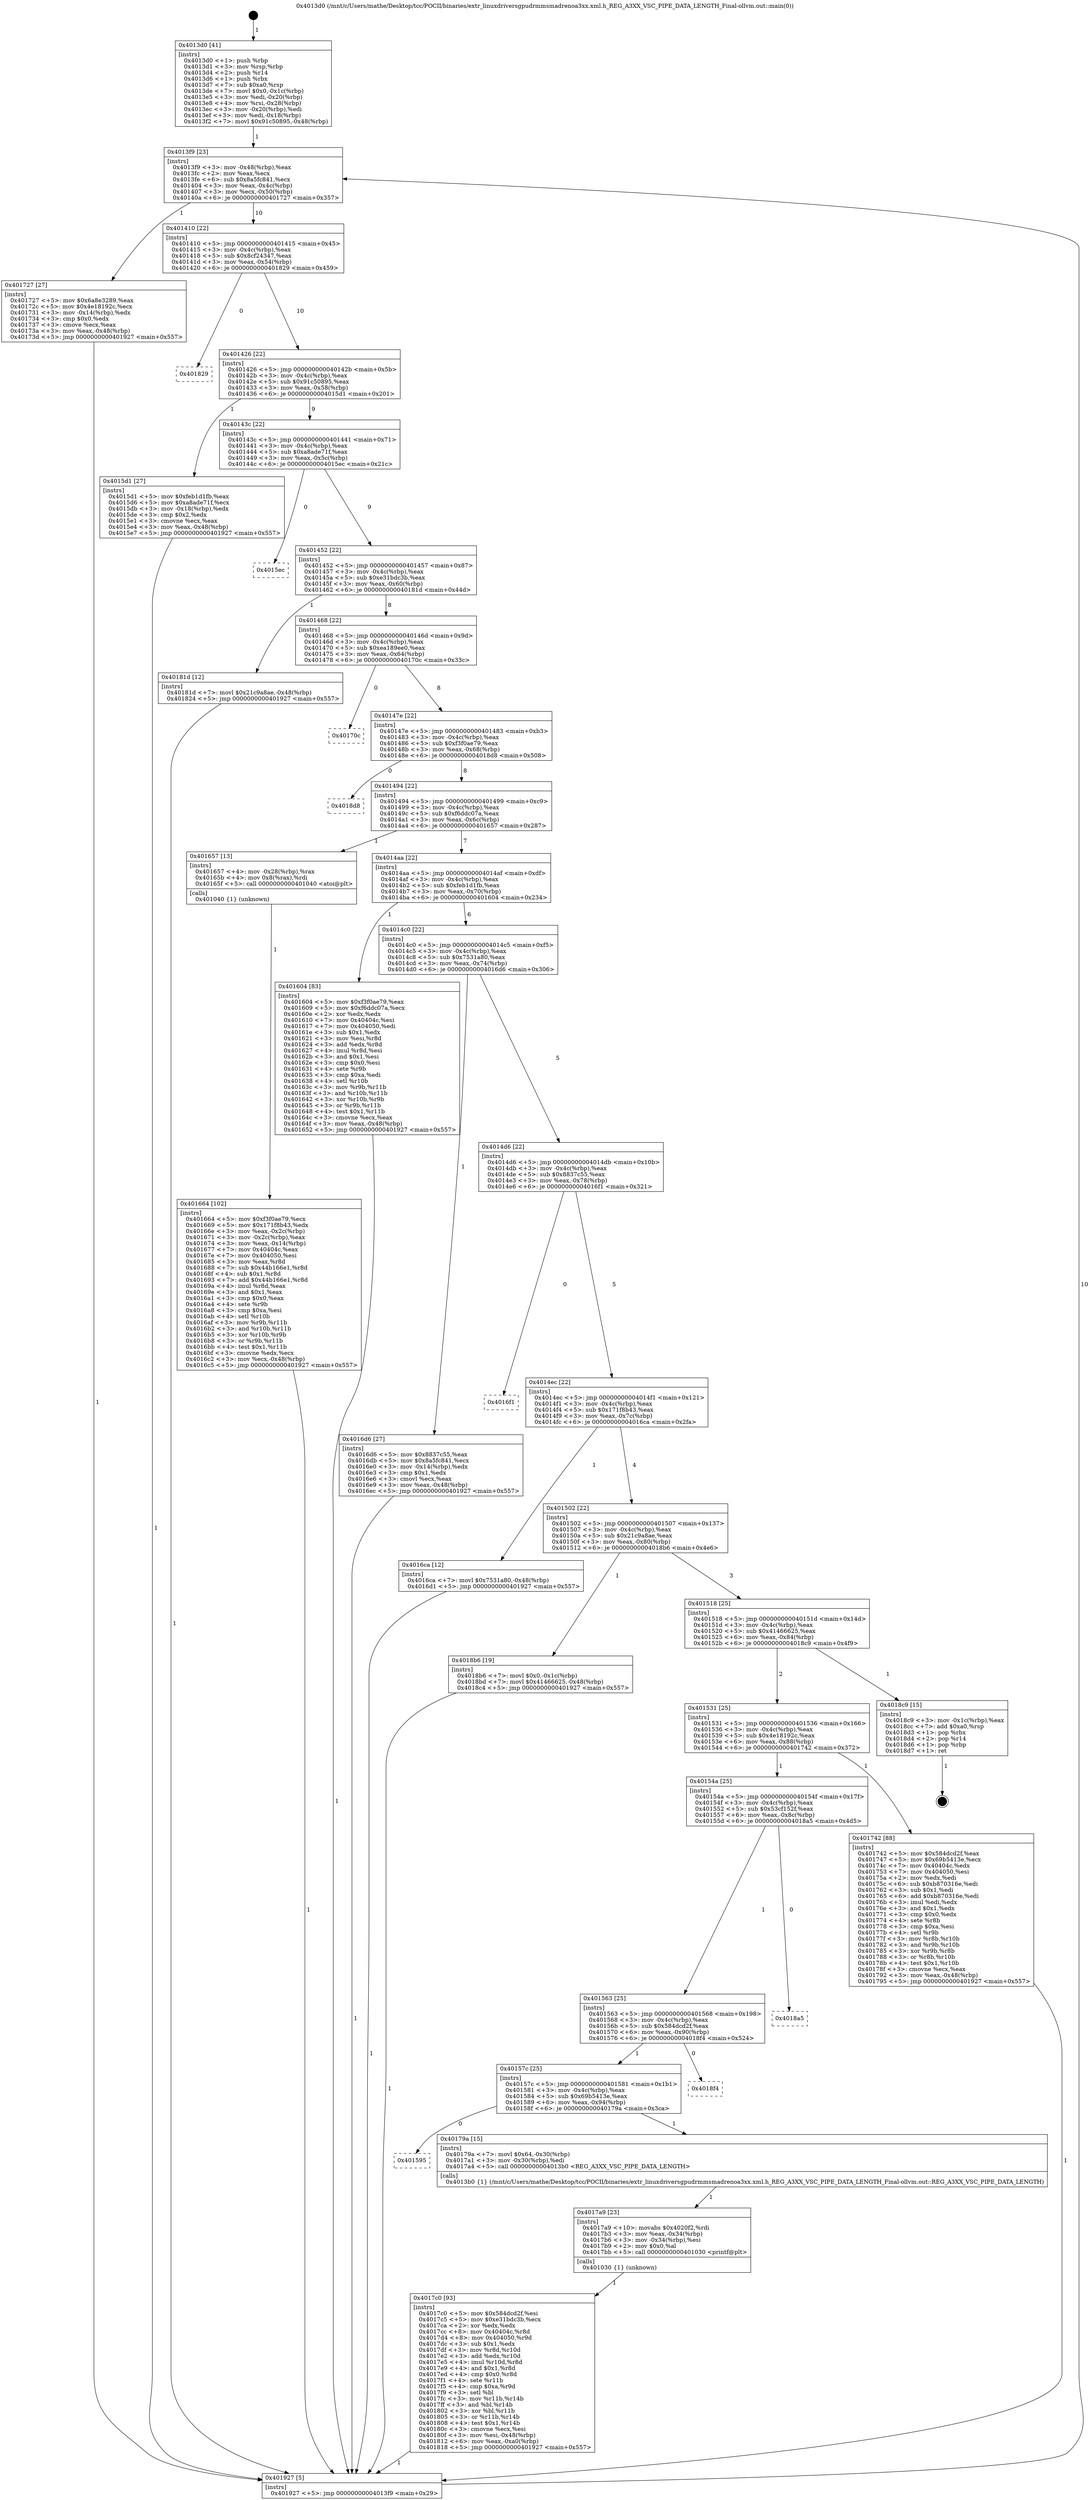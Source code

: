 digraph "0x4013d0" {
  label = "0x4013d0 (/mnt/c/Users/mathe/Desktop/tcc/POCII/binaries/extr_linuxdriversgpudrmmsmadrenoa3xx.xml.h_REG_A3XX_VSC_PIPE_DATA_LENGTH_Final-ollvm.out::main(0))"
  labelloc = "t"
  node[shape=record]

  Entry [label="",width=0.3,height=0.3,shape=circle,fillcolor=black,style=filled]
  "0x4013f9" [label="{
     0x4013f9 [23]\l
     | [instrs]\l
     &nbsp;&nbsp;0x4013f9 \<+3\>: mov -0x48(%rbp),%eax\l
     &nbsp;&nbsp;0x4013fc \<+2\>: mov %eax,%ecx\l
     &nbsp;&nbsp;0x4013fe \<+6\>: sub $0x8a5fc841,%ecx\l
     &nbsp;&nbsp;0x401404 \<+3\>: mov %eax,-0x4c(%rbp)\l
     &nbsp;&nbsp;0x401407 \<+3\>: mov %ecx,-0x50(%rbp)\l
     &nbsp;&nbsp;0x40140a \<+6\>: je 0000000000401727 \<main+0x357\>\l
  }"]
  "0x401727" [label="{
     0x401727 [27]\l
     | [instrs]\l
     &nbsp;&nbsp;0x401727 \<+5\>: mov $0x6a8e3289,%eax\l
     &nbsp;&nbsp;0x40172c \<+5\>: mov $0x4e18192c,%ecx\l
     &nbsp;&nbsp;0x401731 \<+3\>: mov -0x14(%rbp),%edx\l
     &nbsp;&nbsp;0x401734 \<+3\>: cmp $0x0,%edx\l
     &nbsp;&nbsp;0x401737 \<+3\>: cmove %ecx,%eax\l
     &nbsp;&nbsp;0x40173a \<+3\>: mov %eax,-0x48(%rbp)\l
     &nbsp;&nbsp;0x40173d \<+5\>: jmp 0000000000401927 \<main+0x557\>\l
  }"]
  "0x401410" [label="{
     0x401410 [22]\l
     | [instrs]\l
     &nbsp;&nbsp;0x401410 \<+5\>: jmp 0000000000401415 \<main+0x45\>\l
     &nbsp;&nbsp;0x401415 \<+3\>: mov -0x4c(%rbp),%eax\l
     &nbsp;&nbsp;0x401418 \<+5\>: sub $0x8cf24347,%eax\l
     &nbsp;&nbsp;0x40141d \<+3\>: mov %eax,-0x54(%rbp)\l
     &nbsp;&nbsp;0x401420 \<+6\>: je 0000000000401829 \<main+0x459\>\l
  }"]
  Exit [label="",width=0.3,height=0.3,shape=circle,fillcolor=black,style=filled,peripheries=2]
  "0x401829" [label="{
     0x401829\l
  }", style=dashed]
  "0x401426" [label="{
     0x401426 [22]\l
     | [instrs]\l
     &nbsp;&nbsp;0x401426 \<+5\>: jmp 000000000040142b \<main+0x5b\>\l
     &nbsp;&nbsp;0x40142b \<+3\>: mov -0x4c(%rbp),%eax\l
     &nbsp;&nbsp;0x40142e \<+5\>: sub $0x91c50895,%eax\l
     &nbsp;&nbsp;0x401433 \<+3\>: mov %eax,-0x58(%rbp)\l
     &nbsp;&nbsp;0x401436 \<+6\>: je 00000000004015d1 \<main+0x201\>\l
  }"]
  "0x4017c0" [label="{
     0x4017c0 [93]\l
     | [instrs]\l
     &nbsp;&nbsp;0x4017c0 \<+5\>: mov $0x584dcd2f,%esi\l
     &nbsp;&nbsp;0x4017c5 \<+5\>: mov $0xe31bdc3b,%ecx\l
     &nbsp;&nbsp;0x4017ca \<+2\>: xor %edx,%edx\l
     &nbsp;&nbsp;0x4017cc \<+8\>: mov 0x40404c,%r8d\l
     &nbsp;&nbsp;0x4017d4 \<+8\>: mov 0x404050,%r9d\l
     &nbsp;&nbsp;0x4017dc \<+3\>: sub $0x1,%edx\l
     &nbsp;&nbsp;0x4017df \<+3\>: mov %r8d,%r10d\l
     &nbsp;&nbsp;0x4017e2 \<+3\>: add %edx,%r10d\l
     &nbsp;&nbsp;0x4017e5 \<+4\>: imul %r10d,%r8d\l
     &nbsp;&nbsp;0x4017e9 \<+4\>: and $0x1,%r8d\l
     &nbsp;&nbsp;0x4017ed \<+4\>: cmp $0x0,%r8d\l
     &nbsp;&nbsp;0x4017f1 \<+4\>: sete %r11b\l
     &nbsp;&nbsp;0x4017f5 \<+4\>: cmp $0xa,%r9d\l
     &nbsp;&nbsp;0x4017f9 \<+3\>: setl %bl\l
     &nbsp;&nbsp;0x4017fc \<+3\>: mov %r11b,%r14b\l
     &nbsp;&nbsp;0x4017ff \<+3\>: and %bl,%r14b\l
     &nbsp;&nbsp;0x401802 \<+3\>: xor %bl,%r11b\l
     &nbsp;&nbsp;0x401805 \<+3\>: or %r11b,%r14b\l
     &nbsp;&nbsp;0x401808 \<+4\>: test $0x1,%r14b\l
     &nbsp;&nbsp;0x40180c \<+3\>: cmovne %ecx,%esi\l
     &nbsp;&nbsp;0x40180f \<+3\>: mov %esi,-0x48(%rbp)\l
     &nbsp;&nbsp;0x401812 \<+6\>: mov %eax,-0xa0(%rbp)\l
     &nbsp;&nbsp;0x401818 \<+5\>: jmp 0000000000401927 \<main+0x557\>\l
  }"]
  "0x4015d1" [label="{
     0x4015d1 [27]\l
     | [instrs]\l
     &nbsp;&nbsp;0x4015d1 \<+5\>: mov $0xfeb1d1fb,%eax\l
     &nbsp;&nbsp;0x4015d6 \<+5\>: mov $0xa8ade71f,%ecx\l
     &nbsp;&nbsp;0x4015db \<+3\>: mov -0x18(%rbp),%edx\l
     &nbsp;&nbsp;0x4015de \<+3\>: cmp $0x2,%edx\l
     &nbsp;&nbsp;0x4015e1 \<+3\>: cmovne %ecx,%eax\l
     &nbsp;&nbsp;0x4015e4 \<+3\>: mov %eax,-0x48(%rbp)\l
     &nbsp;&nbsp;0x4015e7 \<+5\>: jmp 0000000000401927 \<main+0x557\>\l
  }"]
  "0x40143c" [label="{
     0x40143c [22]\l
     | [instrs]\l
     &nbsp;&nbsp;0x40143c \<+5\>: jmp 0000000000401441 \<main+0x71\>\l
     &nbsp;&nbsp;0x401441 \<+3\>: mov -0x4c(%rbp),%eax\l
     &nbsp;&nbsp;0x401444 \<+5\>: sub $0xa8ade71f,%eax\l
     &nbsp;&nbsp;0x401449 \<+3\>: mov %eax,-0x5c(%rbp)\l
     &nbsp;&nbsp;0x40144c \<+6\>: je 00000000004015ec \<main+0x21c\>\l
  }"]
  "0x401927" [label="{
     0x401927 [5]\l
     | [instrs]\l
     &nbsp;&nbsp;0x401927 \<+5\>: jmp 00000000004013f9 \<main+0x29\>\l
  }"]
  "0x4013d0" [label="{
     0x4013d0 [41]\l
     | [instrs]\l
     &nbsp;&nbsp;0x4013d0 \<+1\>: push %rbp\l
     &nbsp;&nbsp;0x4013d1 \<+3\>: mov %rsp,%rbp\l
     &nbsp;&nbsp;0x4013d4 \<+2\>: push %r14\l
     &nbsp;&nbsp;0x4013d6 \<+1\>: push %rbx\l
     &nbsp;&nbsp;0x4013d7 \<+7\>: sub $0xa0,%rsp\l
     &nbsp;&nbsp;0x4013de \<+7\>: movl $0x0,-0x1c(%rbp)\l
     &nbsp;&nbsp;0x4013e5 \<+3\>: mov %edi,-0x20(%rbp)\l
     &nbsp;&nbsp;0x4013e8 \<+4\>: mov %rsi,-0x28(%rbp)\l
     &nbsp;&nbsp;0x4013ec \<+3\>: mov -0x20(%rbp),%edi\l
     &nbsp;&nbsp;0x4013ef \<+3\>: mov %edi,-0x18(%rbp)\l
     &nbsp;&nbsp;0x4013f2 \<+7\>: movl $0x91c50895,-0x48(%rbp)\l
  }"]
  "0x4017a9" [label="{
     0x4017a9 [23]\l
     | [instrs]\l
     &nbsp;&nbsp;0x4017a9 \<+10\>: movabs $0x4020f2,%rdi\l
     &nbsp;&nbsp;0x4017b3 \<+3\>: mov %eax,-0x34(%rbp)\l
     &nbsp;&nbsp;0x4017b6 \<+3\>: mov -0x34(%rbp),%esi\l
     &nbsp;&nbsp;0x4017b9 \<+2\>: mov $0x0,%al\l
     &nbsp;&nbsp;0x4017bb \<+5\>: call 0000000000401030 \<printf@plt\>\l
     | [calls]\l
     &nbsp;&nbsp;0x401030 \{1\} (unknown)\l
  }"]
  "0x4015ec" [label="{
     0x4015ec\l
  }", style=dashed]
  "0x401452" [label="{
     0x401452 [22]\l
     | [instrs]\l
     &nbsp;&nbsp;0x401452 \<+5\>: jmp 0000000000401457 \<main+0x87\>\l
     &nbsp;&nbsp;0x401457 \<+3\>: mov -0x4c(%rbp),%eax\l
     &nbsp;&nbsp;0x40145a \<+5\>: sub $0xe31bdc3b,%eax\l
     &nbsp;&nbsp;0x40145f \<+3\>: mov %eax,-0x60(%rbp)\l
     &nbsp;&nbsp;0x401462 \<+6\>: je 000000000040181d \<main+0x44d\>\l
  }"]
  "0x401595" [label="{
     0x401595\l
  }", style=dashed]
  "0x40181d" [label="{
     0x40181d [12]\l
     | [instrs]\l
     &nbsp;&nbsp;0x40181d \<+7\>: movl $0x21c9a8ae,-0x48(%rbp)\l
     &nbsp;&nbsp;0x401824 \<+5\>: jmp 0000000000401927 \<main+0x557\>\l
  }"]
  "0x401468" [label="{
     0x401468 [22]\l
     | [instrs]\l
     &nbsp;&nbsp;0x401468 \<+5\>: jmp 000000000040146d \<main+0x9d\>\l
     &nbsp;&nbsp;0x40146d \<+3\>: mov -0x4c(%rbp),%eax\l
     &nbsp;&nbsp;0x401470 \<+5\>: sub $0xea189ee0,%eax\l
     &nbsp;&nbsp;0x401475 \<+3\>: mov %eax,-0x64(%rbp)\l
     &nbsp;&nbsp;0x401478 \<+6\>: je 000000000040170c \<main+0x33c\>\l
  }"]
  "0x40179a" [label="{
     0x40179a [15]\l
     | [instrs]\l
     &nbsp;&nbsp;0x40179a \<+7\>: movl $0x64,-0x30(%rbp)\l
     &nbsp;&nbsp;0x4017a1 \<+3\>: mov -0x30(%rbp),%edi\l
     &nbsp;&nbsp;0x4017a4 \<+5\>: call 00000000004013b0 \<REG_A3XX_VSC_PIPE_DATA_LENGTH\>\l
     | [calls]\l
     &nbsp;&nbsp;0x4013b0 \{1\} (/mnt/c/Users/mathe/Desktop/tcc/POCII/binaries/extr_linuxdriversgpudrmmsmadrenoa3xx.xml.h_REG_A3XX_VSC_PIPE_DATA_LENGTH_Final-ollvm.out::REG_A3XX_VSC_PIPE_DATA_LENGTH)\l
  }"]
  "0x40170c" [label="{
     0x40170c\l
  }", style=dashed]
  "0x40147e" [label="{
     0x40147e [22]\l
     | [instrs]\l
     &nbsp;&nbsp;0x40147e \<+5\>: jmp 0000000000401483 \<main+0xb3\>\l
     &nbsp;&nbsp;0x401483 \<+3\>: mov -0x4c(%rbp),%eax\l
     &nbsp;&nbsp;0x401486 \<+5\>: sub $0xf3f0ae79,%eax\l
     &nbsp;&nbsp;0x40148b \<+3\>: mov %eax,-0x68(%rbp)\l
     &nbsp;&nbsp;0x40148e \<+6\>: je 00000000004018d8 \<main+0x508\>\l
  }"]
  "0x40157c" [label="{
     0x40157c [25]\l
     | [instrs]\l
     &nbsp;&nbsp;0x40157c \<+5\>: jmp 0000000000401581 \<main+0x1b1\>\l
     &nbsp;&nbsp;0x401581 \<+3\>: mov -0x4c(%rbp),%eax\l
     &nbsp;&nbsp;0x401584 \<+5\>: sub $0x69b5413e,%eax\l
     &nbsp;&nbsp;0x401589 \<+6\>: mov %eax,-0x94(%rbp)\l
     &nbsp;&nbsp;0x40158f \<+6\>: je 000000000040179a \<main+0x3ca\>\l
  }"]
  "0x4018d8" [label="{
     0x4018d8\l
  }", style=dashed]
  "0x401494" [label="{
     0x401494 [22]\l
     | [instrs]\l
     &nbsp;&nbsp;0x401494 \<+5\>: jmp 0000000000401499 \<main+0xc9\>\l
     &nbsp;&nbsp;0x401499 \<+3\>: mov -0x4c(%rbp),%eax\l
     &nbsp;&nbsp;0x40149c \<+5\>: sub $0xf6ddc07a,%eax\l
     &nbsp;&nbsp;0x4014a1 \<+3\>: mov %eax,-0x6c(%rbp)\l
     &nbsp;&nbsp;0x4014a4 \<+6\>: je 0000000000401657 \<main+0x287\>\l
  }"]
  "0x4018f4" [label="{
     0x4018f4\l
  }", style=dashed]
  "0x401657" [label="{
     0x401657 [13]\l
     | [instrs]\l
     &nbsp;&nbsp;0x401657 \<+4\>: mov -0x28(%rbp),%rax\l
     &nbsp;&nbsp;0x40165b \<+4\>: mov 0x8(%rax),%rdi\l
     &nbsp;&nbsp;0x40165f \<+5\>: call 0000000000401040 \<atoi@plt\>\l
     | [calls]\l
     &nbsp;&nbsp;0x401040 \{1\} (unknown)\l
  }"]
  "0x4014aa" [label="{
     0x4014aa [22]\l
     | [instrs]\l
     &nbsp;&nbsp;0x4014aa \<+5\>: jmp 00000000004014af \<main+0xdf\>\l
     &nbsp;&nbsp;0x4014af \<+3\>: mov -0x4c(%rbp),%eax\l
     &nbsp;&nbsp;0x4014b2 \<+5\>: sub $0xfeb1d1fb,%eax\l
     &nbsp;&nbsp;0x4014b7 \<+3\>: mov %eax,-0x70(%rbp)\l
     &nbsp;&nbsp;0x4014ba \<+6\>: je 0000000000401604 \<main+0x234\>\l
  }"]
  "0x401563" [label="{
     0x401563 [25]\l
     | [instrs]\l
     &nbsp;&nbsp;0x401563 \<+5\>: jmp 0000000000401568 \<main+0x198\>\l
     &nbsp;&nbsp;0x401568 \<+3\>: mov -0x4c(%rbp),%eax\l
     &nbsp;&nbsp;0x40156b \<+5\>: sub $0x584dcd2f,%eax\l
     &nbsp;&nbsp;0x401570 \<+6\>: mov %eax,-0x90(%rbp)\l
     &nbsp;&nbsp;0x401576 \<+6\>: je 00000000004018f4 \<main+0x524\>\l
  }"]
  "0x401604" [label="{
     0x401604 [83]\l
     | [instrs]\l
     &nbsp;&nbsp;0x401604 \<+5\>: mov $0xf3f0ae79,%eax\l
     &nbsp;&nbsp;0x401609 \<+5\>: mov $0xf6ddc07a,%ecx\l
     &nbsp;&nbsp;0x40160e \<+2\>: xor %edx,%edx\l
     &nbsp;&nbsp;0x401610 \<+7\>: mov 0x40404c,%esi\l
     &nbsp;&nbsp;0x401617 \<+7\>: mov 0x404050,%edi\l
     &nbsp;&nbsp;0x40161e \<+3\>: sub $0x1,%edx\l
     &nbsp;&nbsp;0x401621 \<+3\>: mov %esi,%r8d\l
     &nbsp;&nbsp;0x401624 \<+3\>: add %edx,%r8d\l
     &nbsp;&nbsp;0x401627 \<+4\>: imul %r8d,%esi\l
     &nbsp;&nbsp;0x40162b \<+3\>: and $0x1,%esi\l
     &nbsp;&nbsp;0x40162e \<+3\>: cmp $0x0,%esi\l
     &nbsp;&nbsp;0x401631 \<+4\>: sete %r9b\l
     &nbsp;&nbsp;0x401635 \<+3\>: cmp $0xa,%edi\l
     &nbsp;&nbsp;0x401638 \<+4\>: setl %r10b\l
     &nbsp;&nbsp;0x40163c \<+3\>: mov %r9b,%r11b\l
     &nbsp;&nbsp;0x40163f \<+3\>: and %r10b,%r11b\l
     &nbsp;&nbsp;0x401642 \<+3\>: xor %r10b,%r9b\l
     &nbsp;&nbsp;0x401645 \<+3\>: or %r9b,%r11b\l
     &nbsp;&nbsp;0x401648 \<+4\>: test $0x1,%r11b\l
     &nbsp;&nbsp;0x40164c \<+3\>: cmovne %ecx,%eax\l
     &nbsp;&nbsp;0x40164f \<+3\>: mov %eax,-0x48(%rbp)\l
     &nbsp;&nbsp;0x401652 \<+5\>: jmp 0000000000401927 \<main+0x557\>\l
  }"]
  "0x4014c0" [label="{
     0x4014c0 [22]\l
     | [instrs]\l
     &nbsp;&nbsp;0x4014c0 \<+5\>: jmp 00000000004014c5 \<main+0xf5\>\l
     &nbsp;&nbsp;0x4014c5 \<+3\>: mov -0x4c(%rbp),%eax\l
     &nbsp;&nbsp;0x4014c8 \<+5\>: sub $0x7531a80,%eax\l
     &nbsp;&nbsp;0x4014cd \<+3\>: mov %eax,-0x74(%rbp)\l
     &nbsp;&nbsp;0x4014d0 \<+6\>: je 00000000004016d6 \<main+0x306\>\l
  }"]
  "0x401664" [label="{
     0x401664 [102]\l
     | [instrs]\l
     &nbsp;&nbsp;0x401664 \<+5\>: mov $0xf3f0ae79,%ecx\l
     &nbsp;&nbsp;0x401669 \<+5\>: mov $0x171f8b43,%edx\l
     &nbsp;&nbsp;0x40166e \<+3\>: mov %eax,-0x2c(%rbp)\l
     &nbsp;&nbsp;0x401671 \<+3\>: mov -0x2c(%rbp),%eax\l
     &nbsp;&nbsp;0x401674 \<+3\>: mov %eax,-0x14(%rbp)\l
     &nbsp;&nbsp;0x401677 \<+7\>: mov 0x40404c,%eax\l
     &nbsp;&nbsp;0x40167e \<+7\>: mov 0x404050,%esi\l
     &nbsp;&nbsp;0x401685 \<+3\>: mov %eax,%r8d\l
     &nbsp;&nbsp;0x401688 \<+7\>: sub $0x44b166e1,%r8d\l
     &nbsp;&nbsp;0x40168f \<+4\>: sub $0x1,%r8d\l
     &nbsp;&nbsp;0x401693 \<+7\>: add $0x44b166e1,%r8d\l
     &nbsp;&nbsp;0x40169a \<+4\>: imul %r8d,%eax\l
     &nbsp;&nbsp;0x40169e \<+3\>: and $0x1,%eax\l
     &nbsp;&nbsp;0x4016a1 \<+3\>: cmp $0x0,%eax\l
     &nbsp;&nbsp;0x4016a4 \<+4\>: sete %r9b\l
     &nbsp;&nbsp;0x4016a8 \<+3\>: cmp $0xa,%esi\l
     &nbsp;&nbsp;0x4016ab \<+4\>: setl %r10b\l
     &nbsp;&nbsp;0x4016af \<+3\>: mov %r9b,%r11b\l
     &nbsp;&nbsp;0x4016b2 \<+3\>: and %r10b,%r11b\l
     &nbsp;&nbsp;0x4016b5 \<+3\>: xor %r10b,%r9b\l
     &nbsp;&nbsp;0x4016b8 \<+3\>: or %r9b,%r11b\l
     &nbsp;&nbsp;0x4016bb \<+4\>: test $0x1,%r11b\l
     &nbsp;&nbsp;0x4016bf \<+3\>: cmovne %edx,%ecx\l
     &nbsp;&nbsp;0x4016c2 \<+3\>: mov %ecx,-0x48(%rbp)\l
     &nbsp;&nbsp;0x4016c5 \<+5\>: jmp 0000000000401927 \<main+0x557\>\l
  }"]
  "0x4018a5" [label="{
     0x4018a5\l
  }", style=dashed]
  "0x4016d6" [label="{
     0x4016d6 [27]\l
     | [instrs]\l
     &nbsp;&nbsp;0x4016d6 \<+5\>: mov $0x8837c55,%eax\l
     &nbsp;&nbsp;0x4016db \<+5\>: mov $0x8a5fc841,%ecx\l
     &nbsp;&nbsp;0x4016e0 \<+3\>: mov -0x14(%rbp),%edx\l
     &nbsp;&nbsp;0x4016e3 \<+3\>: cmp $0x1,%edx\l
     &nbsp;&nbsp;0x4016e6 \<+3\>: cmovl %ecx,%eax\l
     &nbsp;&nbsp;0x4016e9 \<+3\>: mov %eax,-0x48(%rbp)\l
     &nbsp;&nbsp;0x4016ec \<+5\>: jmp 0000000000401927 \<main+0x557\>\l
  }"]
  "0x4014d6" [label="{
     0x4014d6 [22]\l
     | [instrs]\l
     &nbsp;&nbsp;0x4014d6 \<+5\>: jmp 00000000004014db \<main+0x10b\>\l
     &nbsp;&nbsp;0x4014db \<+3\>: mov -0x4c(%rbp),%eax\l
     &nbsp;&nbsp;0x4014de \<+5\>: sub $0x8837c55,%eax\l
     &nbsp;&nbsp;0x4014e3 \<+3\>: mov %eax,-0x78(%rbp)\l
     &nbsp;&nbsp;0x4014e6 \<+6\>: je 00000000004016f1 \<main+0x321\>\l
  }"]
  "0x40154a" [label="{
     0x40154a [25]\l
     | [instrs]\l
     &nbsp;&nbsp;0x40154a \<+5\>: jmp 000000000040154f \<main+0x17f\>\l
     &nbsp;&nbsp;0x40154f \<+3\>: mov -0x4c(%rbp),%eax\l
     &nbsp;&nbsp;0x401552 \<+5\>: sub $0x53cf152f,%eax\l
     &nbsp;&nbsp;0x401557 \<+6\>: mov %eax,-0x8c(%rbp)\l
     &nbsp;&nbsp;0x40155d \<+6\>: je 00000000004018a5 \<main+0x4d5\>\l
  }"]
  "0x4016f1" [label="{
     0x4016f1\l
  }", style=dashed]
  "0x4014ec" [label="{
     0x4014ec [22]\l
     | [instrs]\l
     &nbsp;&nbsp;0x4014ec \<+5\>: jmp 00000000004014f1 \<main+0x121\>\l
     &nbsp;&nbsp;0x4014f1 \<+3\>: mov -0x4c(%rbp),%eax\l
     &nbsp;&nbsp;0x4014f4 \<+5\>: sub $0x171f8b43,%eax\l
     &nbsp;&nbsp;0x4014f9 \<+3\>: mov %eax,-0x7c(%rbp)\l
     &nbsp;&nbsp;0x4014fc \<+6\>: je 00000000004016ca \<main+0x2fa\>\l
  }"]
  "0x401742" [label="{
     0x401742 [88]\l
     | [instrs]\l
     &nbsp;&nbsp;0x401742 \<+5\>: mov $0x584dcd2f,%eax\l
     &nbsp;&nbsp;0x401747 \<+5\>: mov $0x69b5413e,%ecx\l
     &nbsp;&nbsp;0x40174c \<+7\>: mov 0x40404c,%edx\l
     &nbsp;&nbsp;0x401753 \<+7\>: mov 0x404050,%esi\l
     &nbsp;&nbsp;0x40175a \<+2\>: mov %edx,%edi\l
     &nbsp;&nbsp;0x40175c \<+6\>: sub $0xb870316e,%edi\l
     &nbsp;&nbsp;0x401762 \<+3\>: sub $0x1,%edi\l
     &nbsp;&nbsp;0x401765 \<+6\>: add $0xb870316e,%edi\l
     &nbsp;&nbsp;0x40176b \<+3\>: imul %edi,%edx\l
     &nbsp;&nbsp;0x40176e \<+3\>: and $0x1,%edx\l
     &nbsp;&nbsp;0x401771 \<+3\>: cmp $0x0,%edx\l
     &nbsp;&nbsp;0x401774 \<+4\>: sete %r8b\l
     &nbsp;&nbsp;0x401778 \<+3\>: cmp $0xa,%esi\l
     &nbsp;&nbsp;0x40177b \<+4\>: setl %r9b\l
     &nbsp;&nbsp;0x40177f \<+3\>: mov %r8b,%r10b\l
     &nbsp;&nbsp;0x401782 \<+3\>: and %r9b,%r10b\l
     &nbsp;&nbsp;0x401785 \<+3\>: xor %r9b,%r8b\l
     &nbsp;&nbsp;0x401788 \<+3\>: or %r8b,%r10b\l
     &nbsp;&nbsp;0x40178b \<+4\>: test $0x1,%r10b\l
     &nbsp;&nbsp;0x40178f \<+3\>: cmovne %ecx,%eax\l
     &nbsp;&nbsp;0x401792 \<+3\>: mov %eax,-0x48(%rbp)\l
     &nbsp;&nbsp;0x401795 \<+5\>: jmp 0000000000401927 \<main+0x557\>\l
  }"]
  "0x4016ca" [label="{
     0x4016ca [12]\l
     | [instrs]\l
     &nbsp;&nbsp;0x4016ca \<+7\>: movl $0x7531a80,-0x48(%rbp)\l
     &nbsp;&nbsp;0x4016d1 \<+5\>: jmp 0000000000401927 \<main+0x557\>\l
  }"]
  "0x401502" [label="{
     0x401502 [22]\l
     | [instrs]\l
     &nbsp;&nbsp;0x401502 \<+5\>: jmp 0000000000401507 \<main+0x137\>\l
     &nbsp;&nbsp;0x401507 \<+3\>: mov -0x4c(%rbp),%eax\l
     &nbsp;&nbsp;0x40150a \<+5\>: sub $0x21c9a8ae,%eax\l
     &nbsp;&nbsp;0x40150f \<+3\>: mov %eax,-0x80(%rbp)\l
     &nbsp;&nbsp;0x401512 \<+6\>: je 00000000004018b6 \<main+0x4e6\>\l
  }"]
  "0x401531" [label="{
     0x401531 [25]\l
     | [instrs]\l
     &nbsp;&nbsp;0x401531 \<+5\>: jmp 0000000000401536 \<main+0x166\>\l
     &nbsp;&nbsp;0x401536 \<+3\>: mov -0x4c(%rbp),%eax\l
     &nbsp;&nbsp;0x401539 \<+5\>: sub $0x4e18192c,%eax\l
     &nbsp;&nbsp;0x40153e \<+6\>: mov %eax,-0x88(%rbp)\l
     &nbsp;&nbsp;0x401544 \<+6\>: je 0000000000401742 \<main+0x372\>\l
  }"]
  "0x4018b6" [label="{
     0x4018b6 [19]\l
     | [instrs]\l
     &nbsp;&nbsp;0x4018b6 \<+7\>: movl $0x0,-0x1c(%rbp)\l
     &nbsp;&nbsp;0x4018bd \<+7\>: movl $0x41466625,-0x48(%rbp)\l
     &nbsp;&nbsp;0x4018c4 \<+5\>: jmp 0000000000401927 \<main+0x557\>\l
  }"]
  "0x401518" [label="{
     0x401518 [25]\l
     | [instrs]\l
     &nbsp;&nbsp;0x401518 \<+5\>: jmp 000000000040151d \<main+0x14d\>\l
     &nbsp;&nbsp;0x40151d \<+3\>: mov -0x4c(%rbp),%eax\l
     &nbsp;&nbsp;0x401520 \<+5\>: sub $0x41466625,%eax\l
     &nbsp;&nbsp;0x401525 \<+6\>: mov %eax,-0x84(%rbp)\l
     &nbsp;&nbsp;0x40152b \<+6\>: je 00000000004018c9 \<main+0x4f9\>\l
  }"]
  "0x4018c9" [label="{
     0x4018c9 [15]\l
     | [instrs]\l
     &nbsp;&nbsp;0x4018c9 \<+3\>: mov -0x1c(%rbp),%eax\l
     &nbsp;&nbsp;0x4018cc \<+7\>: add $0xa0,%rsp\l
     &nbsp;&nbsp;0x4018d3 \<+1\>: pop %rbx\l
     &nbsp;&nbsp;0x4018d4 \<+2\>: pop %r14\l
     &nbsp;&nbsp;0x4018d6 \<+1\>: pop %rbp\l
     &nbsp;&nbsp;0x4018d7 \<+1\>: ret\l
  }"]
  Entry -> "0x4013d0" [label=" 1"]
  "0x4013f9" -> "0x401727" [label=" 1"]
  "0x4013f9" -> "0x401410" [label=" 10"]
  "0x4018c9" -> Exit [label=" 1"]
  "0x401410" -> "0x401829" [label=" 0"]
  "0x401410" -> "0x401426" [label=" 10"]
  "0x4018b6" -> "0x401927" [label=" 1"]
  "0x401426" -> "0x4015d1" [label=" 1"]
  "0x401426" -> "0x40143c" [label=" 9"]
  "0x4015d1" -> "0x401927" [label=" 1"]
  "0x4013d0" -> "0x4013f9" [label=" 1"]
  "0x401927" -> "0x4013f9" [label=" 10"]
  "0x40181d" -> "0x401927" [label=" 1"]
  "0x40143c" -> "0x4015ec" [label=" 0"]
  "0x40143c" -> "0x401452" [label=" 9"]
  "0x4017c0" -> "0x401927" [label=" 1"]
  "0x401452" -> "0x40181d" [label=" 1"]
  "0x401452" -> "0x401468" [label=" 8"]
  "0x4017a9" -> "0x4017c0" [label=" 1"]
  "0x401468" -> "0x40170c" [label=" 0"]
  "0x401468" -> "0x40147e" [label=" 8"]
  "0x40179a" -> "0x4017a9" [label=" 1"]
  "0x40147e" -> "0x4018d8" [label=" 0"]
  "0x40147e" -> "0x401494" [label=" 8"]
  "0x40157c" -> "0x40179a" [label=" 1"]
  "0x401494" -> "0x401657" [label=" 1"]
  "0x401494" -> "0x4014aa" [label=" 7"]
  "0x40157c" -> "0x401595" [label=" 0"]
  "0x4014aa" -> "0x401604" [label=" 1"]
  "0x4014aa" -> "0x4014c0" [label=" 6"]
  "0x401604" -> "0x401927" [label=" 1"]
  "0x401657" -> "0x401664" [label=" 1"]
  "0x401664" -> "0x401927" [label=" 1"]
  "0x401563" -> "0x4018f4" [label=" 0"]
  "0x4014c0" -> "0x4016d6" [label=" 1"]
  "0x4014c0" -> "0x4014d6" [label=" 5"]
  "0x401563" -> "0x40157c" [label=" 1"]
  "0x4014d6" -> "0x4016f1" [label=" 0"]
  "0x4014d6" -> "0x4014ec" [label=" 5"]
  "0x40154a" -> "0x4018a5" [label=" 0"]
  "0x4014ec" -> "0x4016ca" [label=" 1"]
  "0x4014ec" -> "0x401502" [label=" 4"]
  "0x4016ca" -> "0x401927" [label=" 1"]
  "0x4016d6" -> "0x401927" [label=" 1"]
  "0x401727" -> "0x401927" [label=" 1"]
  "0x40154a" -> "0x401563" [label=" 1"]
  "0x401502" -> "0x4018b6" [label=" 1"]
  "0x401502" -> "0x401518" [label=" 3"]
  "0x401531" -> "0x40154a" [label=" 1"]
  "0x401518" -> "0x4018c9" [label=" 1"]
  "0x401518" -> "0x401531" [label=" 2"]
  "0x401742" -> "0x401927" [label=" 1"]
  "0x401531" -> "0x401742" [label=" 1"]
}
